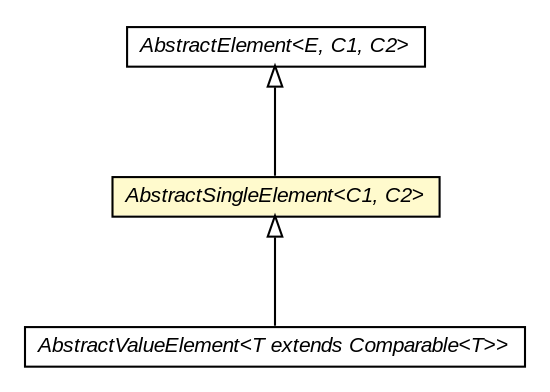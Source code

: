 #!/usr/local/bin/dot
#
# Class diagram 
# Generated by UMLGraph version 5.3 (http://www.umlgraph.org/)
#

digraph G {
	edge [fontname="arial",fontsize=10,labelfontname="arial",labelfontsize=10];
	node [fontname="arial",fontsize=10,shape=plaintext];
	nodesep=0.25;
	ranksep=0.5;
	// context.arch.discoverer.component.AbstractValueElement<T extends java.lang.Comparable<T>>
	c156476 [label=<<table title="context.arch.discoverer.component.AbstractValueElement" border="0" cellborder="1" cellspacing="0" cellpadding="2" port="p" href="./AbstractValueElement.html">
		<tr><td><table border="0" cellspacing="0" cellpadding="1">
<tr><td align="center" balign="center"><font face="arial italic"> AbstractValueElement&lt;T extends Comparable&lt;T&gt;&gt; </font></td></tr>
		</table></td></tr>
		</table>>, fontname="arial", fontcolor="black", fontsize=10.0];
	// context.arch.discoverer.component.AbstractSingleElement<C1, C2>
	c156477 [label=<<table title="context.arch.discoverer.component.AbstractSingleElement" border="0" cellborder="1" cellspacing="0" cellpadding="2" port="p" bgcolor="lemonChiffon" href="./AbstractSingleElement.html">
		<tr><td><table border="0" cellspacing="0" cellpadding="1">
<tr><td align="center" balign="center"><font face="arial italic"> AbstractSingleElement&lt;C1, C2&gt; </font></td></tr>
		</table></td></tr>
		</table>>, fontname="arial", fontcolor="black", fontsize=10.0];
	// context.arch.discoverer.component.AbstractElement<E, C1, C2>
	c156478 [label=<<table title="context.arch.discoverer.component.AbstractElement" border="0" cellborder="1" cellspacing="0" cellpadding="2" port="p" href="./AbstractElement.html">
		<tr><td><table border="0" cellspacing="0" cellpadding="1">
<tr><td align="center" balign="center"><font face="arial italic"> AbstractElement&lt;E, C1, C2&gt; </font></td></tr>
		</table></td></tr>
		</table>>, fontname="arial", fontcolor="black", fontsize=10.0];
	//context.arch.discoverer.component.AbstractValueElement<T extends java.lang.Comparable<T>> extends context.arch.discoverer.component.AbstractSingleElement<T, T>
	c156477:p -> c156476:p [dir=back,arrowtail=empty];
	//context.arch.discoverer.component.AbstractSingleElement<C1, C2> extends context.arch.discoverer.component.AbstractElement<C1, C1, C2>
	c156478:p -> c156477:p [dir=back,arrowtail=empty];
}

